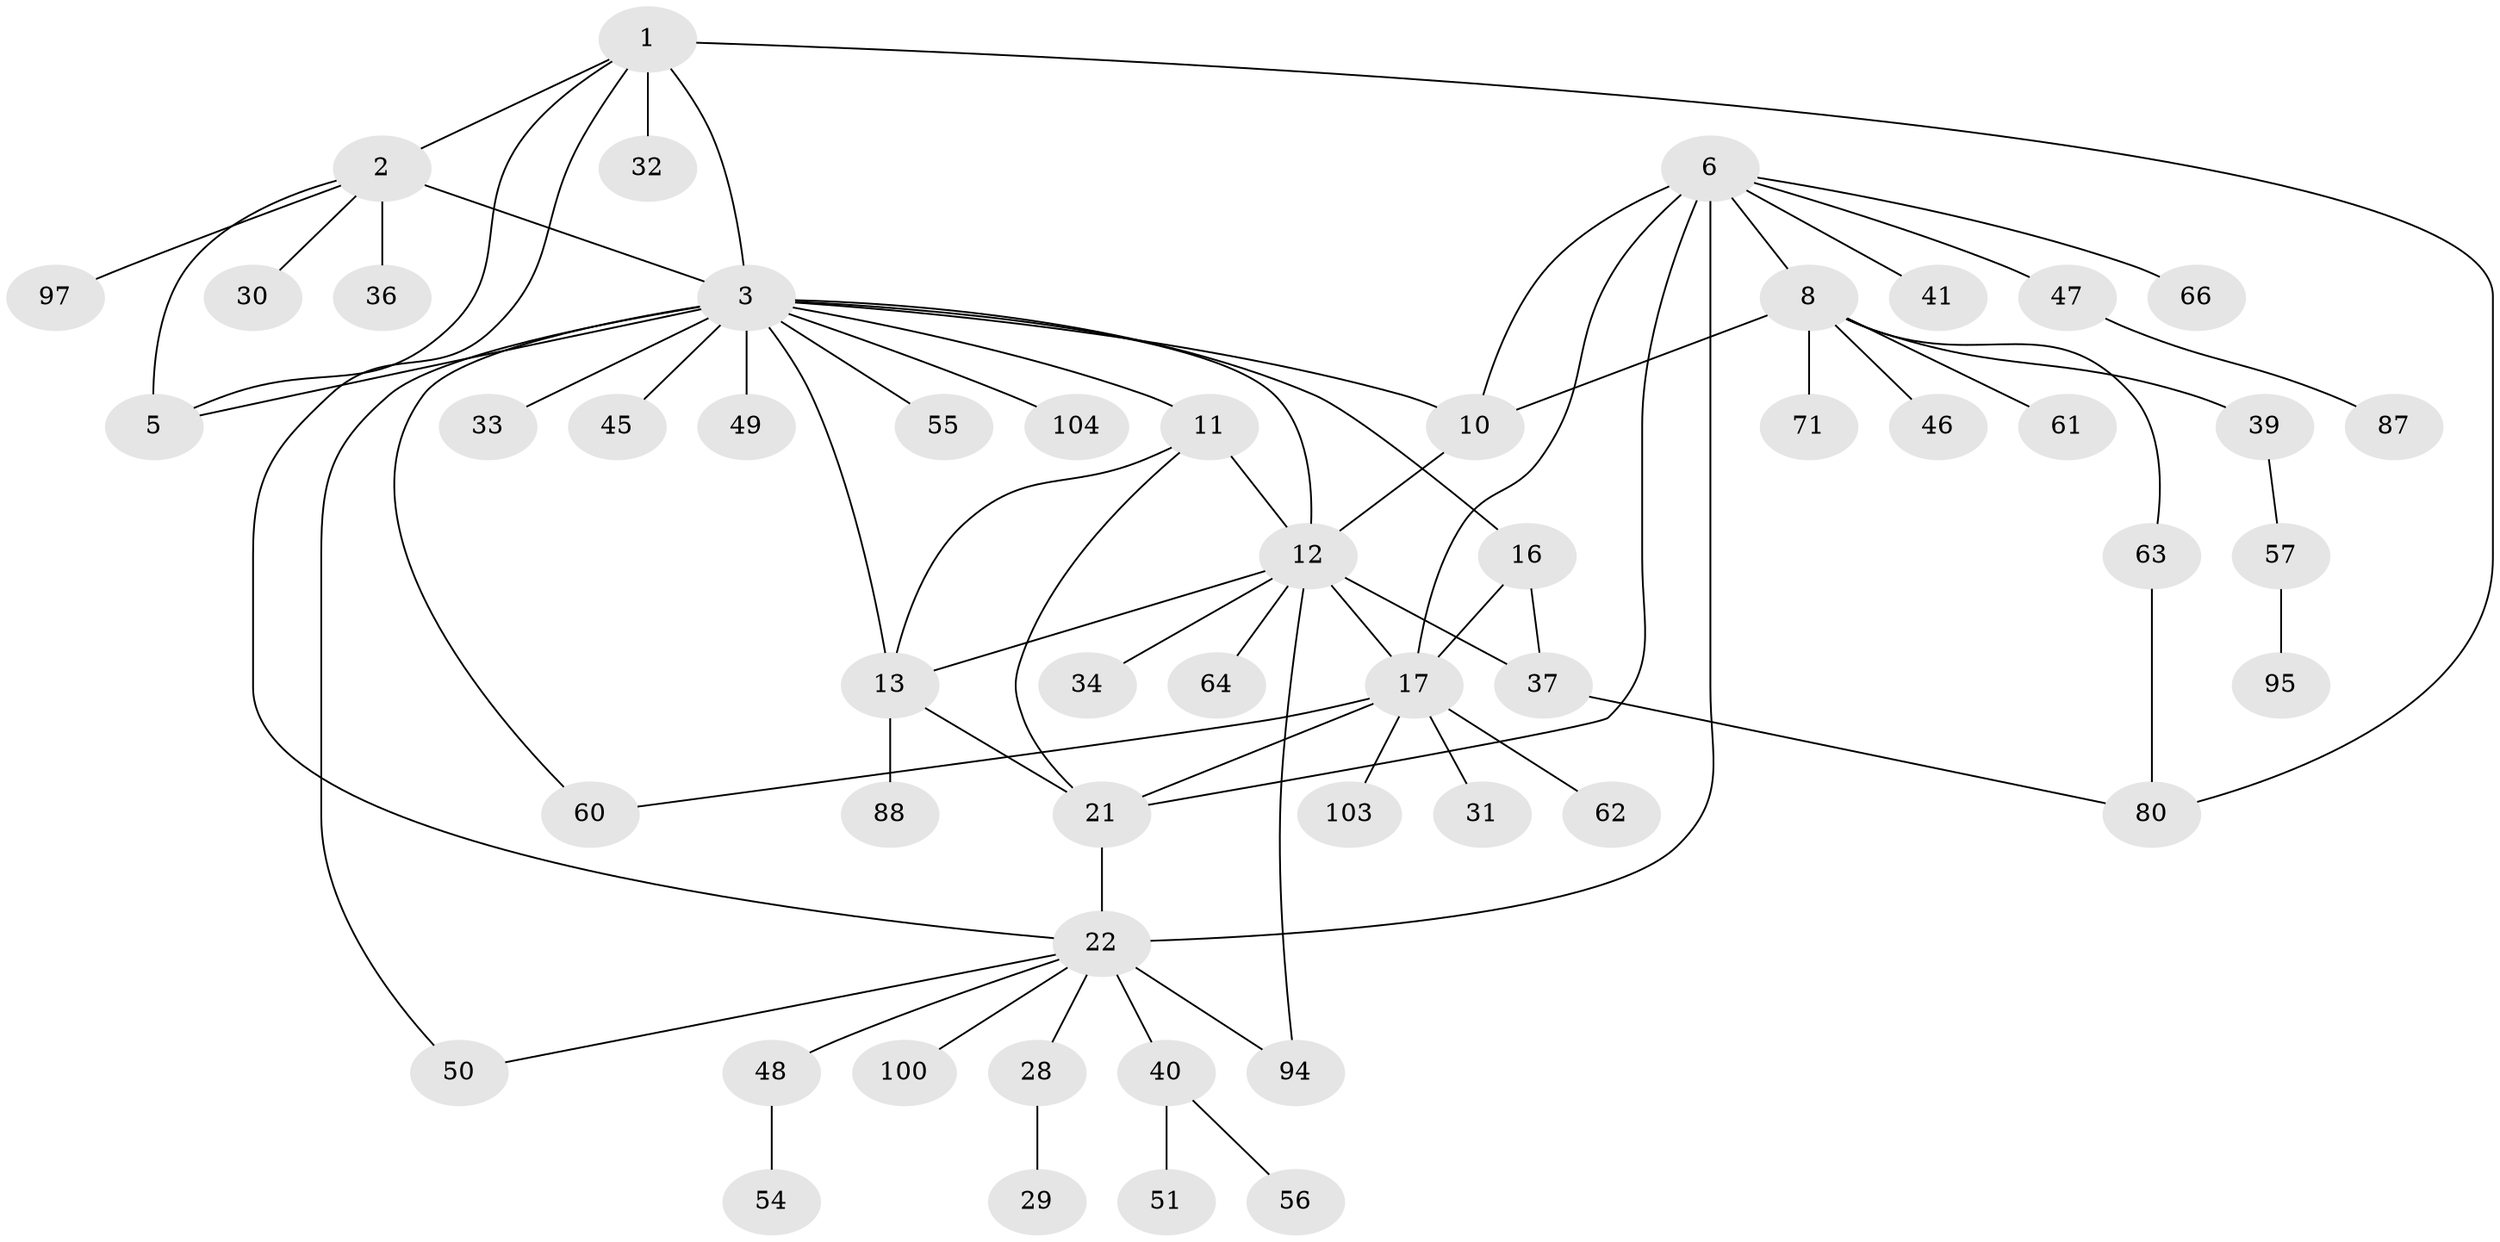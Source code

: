 // original degree distribution, {7: 0.04716981132075472, 8: 0.018867924528301886, 10: 0.009433962264150943, 9: 0.02830188679245283, 5: 0.03773584905660377, 11: 0.018867924528301886, 6: 0.07547169811320754, 12: 0.009433962264150943, 4: 0.009433962264150943, 2: 0.1792452830188679, 3: 0.04716981132075472, 1: 0.5188679245283019}
// Generated by graph-tools (version 1.1) at 2025/15/03/09/25 04:15:54]
// undirected, 53 vertices, 73 edges
graph export_dot {
graph [start="1"]
  node [color=gray90,style=filled];
  1;
  2 [super="+44"];
  3 [super="+4"];
  5 [super="+67"];
  6 [super="+24+58+7+81"];
  8 [super="+9+26+76+84+82"];
  10;
  11 [super="+27+77+85+14"];
  12 [super="+35"];
  13;
  16 [super="+20+19"];
  17 [super="+38+18"];
  21 [super="+96"];
  22 [super="+23"];
  28;
  29 [super="+74+93"];
  30;
  31;
  32;
  33;
  34;
  36 [super="+69"];
  37;
  39;
  40 [super="+42+99+72"];
  41;
  45;
  46;
  47;
  48;
  49;
  50 [super="+105+98"];
  51;
  54;
  55;
  56;
  57;
  60 [super="+68"];
  61;
  62;
  63;
  64 [super="+78"];
  66 [super="+79"];
  71;
  80 [super="+89"];
  87;
  88;
  94;
  95;
  97;
  100;
  103;
  104;
  1 -- 2;
  1 -- 3 [weight=2];
  1 -- 5;
  1 -- 22;
  1 -- 32;
  1 -- 80;
  2 -- 3 [weight=2];
  2 -- 5;
  2 -- 30;
  2 -- 36;
  2 -- 97;
  3 -- 5 [weight=2];
  3 -- 10;
  3 -- 104;
  3 -- 50;
  3 -- 11 [weight=3];
  3 -- 33;
  3 -- 12;
  3 -- 45;
  3 -- 13;
  3 -- 49;
  3 -- 55;
  3 -- 60;
  3 -- 16;
  6 -- 8 [weight=4];
  6 -- 10 [weight=2];
  6 -- 41;
  6 -- 47;
  6 -- 66;
  6 -- 21;
  6 -- 22 [weight=3];
  6 -- 17 [weight=2];
  8 -- 10 [weight=2];
  8 -- 61;
  8 -- 71;
  8 -- 39;
  8 -- 46;
  8 -- 63;
  10 -- 12;
  11 -- 12 [weight=2];
  11 -- 13 [weight=2];
  11 -- 21;
  12 -- 13;
  12 -- 17 [weight=2];
  12 -- 34;
  12 -- 37;
  12 -- 64;
  12 -- 94;
  13 -- 88;
  13 -- 21;
  16 -- 17 [weight=6];
  16 -- 37;
  17 -- 103;
  17 -- 60;
  17 -- 21;
  17 -- 62;
  17 -- 31;
  21 -- 22 [weight=3];
  22 -- 94;
  22 -- 100;
  22 -- 48;
  22 -- 50;
  22 -- 40;
  22 -- 28;
  28 -- 29;
  37 -- 80;
  39 -- 57;
  40 -- 51;
  40 -- 56;
  47 -- 87;
  48 -- 54;
  57 -- 95;
  63 -- 80;
}
